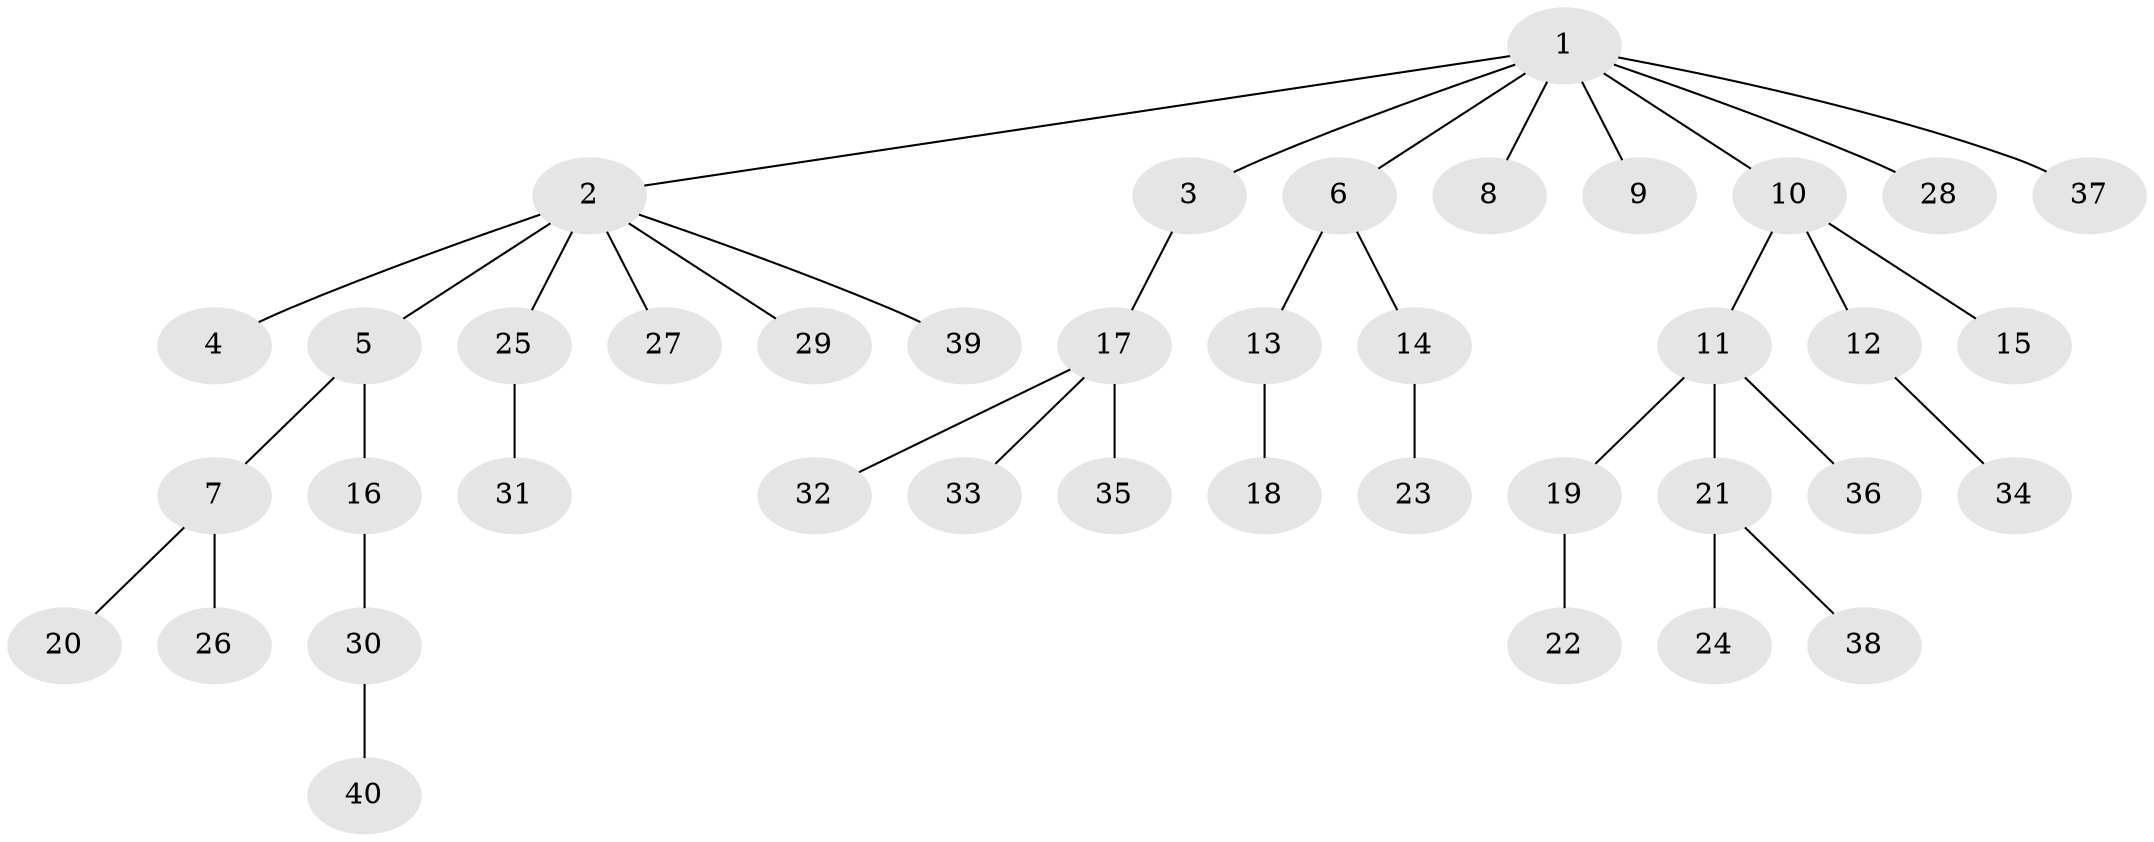 // original degree distribution, {4: 0.05, 6: 0.02, 3: 0.12, 5: 0.06, 2: 0.25, 1: 0.5}
// Generated by graph-tools (version 1.1) at 2025/52/03/04/25 22:52:00]
// undirected, 40 vertices, 39 edges
graph export_dot {
  node [color=gray90,style=filled];
  1;
  2;
  3;
  4;
  5;
  6;
  7;
  8;
  9;
  10;
  11;
  12;
  13;
  14;
  15;
  16;
  17;
  18;
  19;
  20;
  21;
  22;
  23;
  24;
  25;
  26;
  27;
  28;
  29;
  30;
  31;
  32;
  33;
  34;
  35;
  36;
  37;
  38;
  39;
  40;
  1 -- 2 [weight=1.0];
  1 -- 3 [weight=1.0];
  1 -- 6 [weight=1.0];
  1 -- 8 [weight=1.0];
  1 -- 9 [weight=1.0];
  1 -- 10 [weight=1.0];
  1 -- 28 [weight=1.0];
  1 -- 37 [weight=1.0];
  2 -- 4 [weight=2.0];
  2 -- 5 [weight=1.0];
  2 -- 25 [weight=1.0];
  2 -- 27 [weight=1.0];
  2 -- 29 [weight=1.0];
  2 -- 39 [weight=1.0];
  3 -- 17 [weight=1.0];
  5 -- 7 [weight=1.0];
  5 -- 16 [weight=1.0];
  6 -- 13 [weight=1.0];
  6 -- 14 [weight=2.0];
  7 -- 20 [weight=1.0];
  7 -- 26 [weight=1.0];
  10 -- 11 [weight=1.0];
  10 -- 12 [weight=1.0];
  10 -- 15 [weight=1.0];
  11 -- 19 [weight=1.0];
  11 -- 21 [weight=1.0];
  11 -- 36 [weight=1.0];
  12 -- 34 [weight=1.0];
  13 -- 18 [weight=1.0];
  14 -- 23 [weight=1.0];
  16 -- 30 [weight=1.0];
  17 -- 32 [weight=1.0];
  17 -- 33 [weight=1.0];
  17 -- 35 [weight=1.0];
  19 -- 22 [weight=2.0];
  21 -- 24 [weight=1.0];
  21 -- 38 [weight=1.0];
  25 -- 31 [weight=2.0];
  30 -- 40 [weight=1.0];
}
